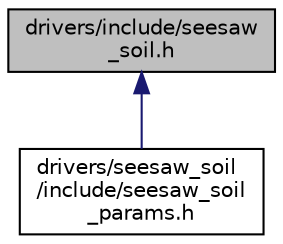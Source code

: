 digraph "drivers/include/seesaw_soil.h"
{
 // LATEX_PDF_SIZE
  edge [fontname="Helvetica",fontsize="10",labelfontname="Helvetica",labelfontsize="10"];
  node [fontname="Helvetica",fontsize="10",shape=record];
  Node1 [label="drivers/include/seesaw\l_soil.h",height=0.2,width=0.4,color="black", fillcolor="grey75", style="filled", fontcolor="black",tooltip="Interface definition for the Adafruit Seesaw Soil sensor."];
  Node1 -> Node2 [dir="back",color="midnightblue",fontsize="10",style="solid",fontname="Helvetica"];
  Node2 [label="drivers/seesaw_soil\l/include/seesaw_soil\l_params.h",height=0.2,width=0.4,color="black", fillcolor="white", style="filled",URL="$seesaw__soil__params_8h.html",tooltip="Default configuration for Seesaw Soil devices."];
}
